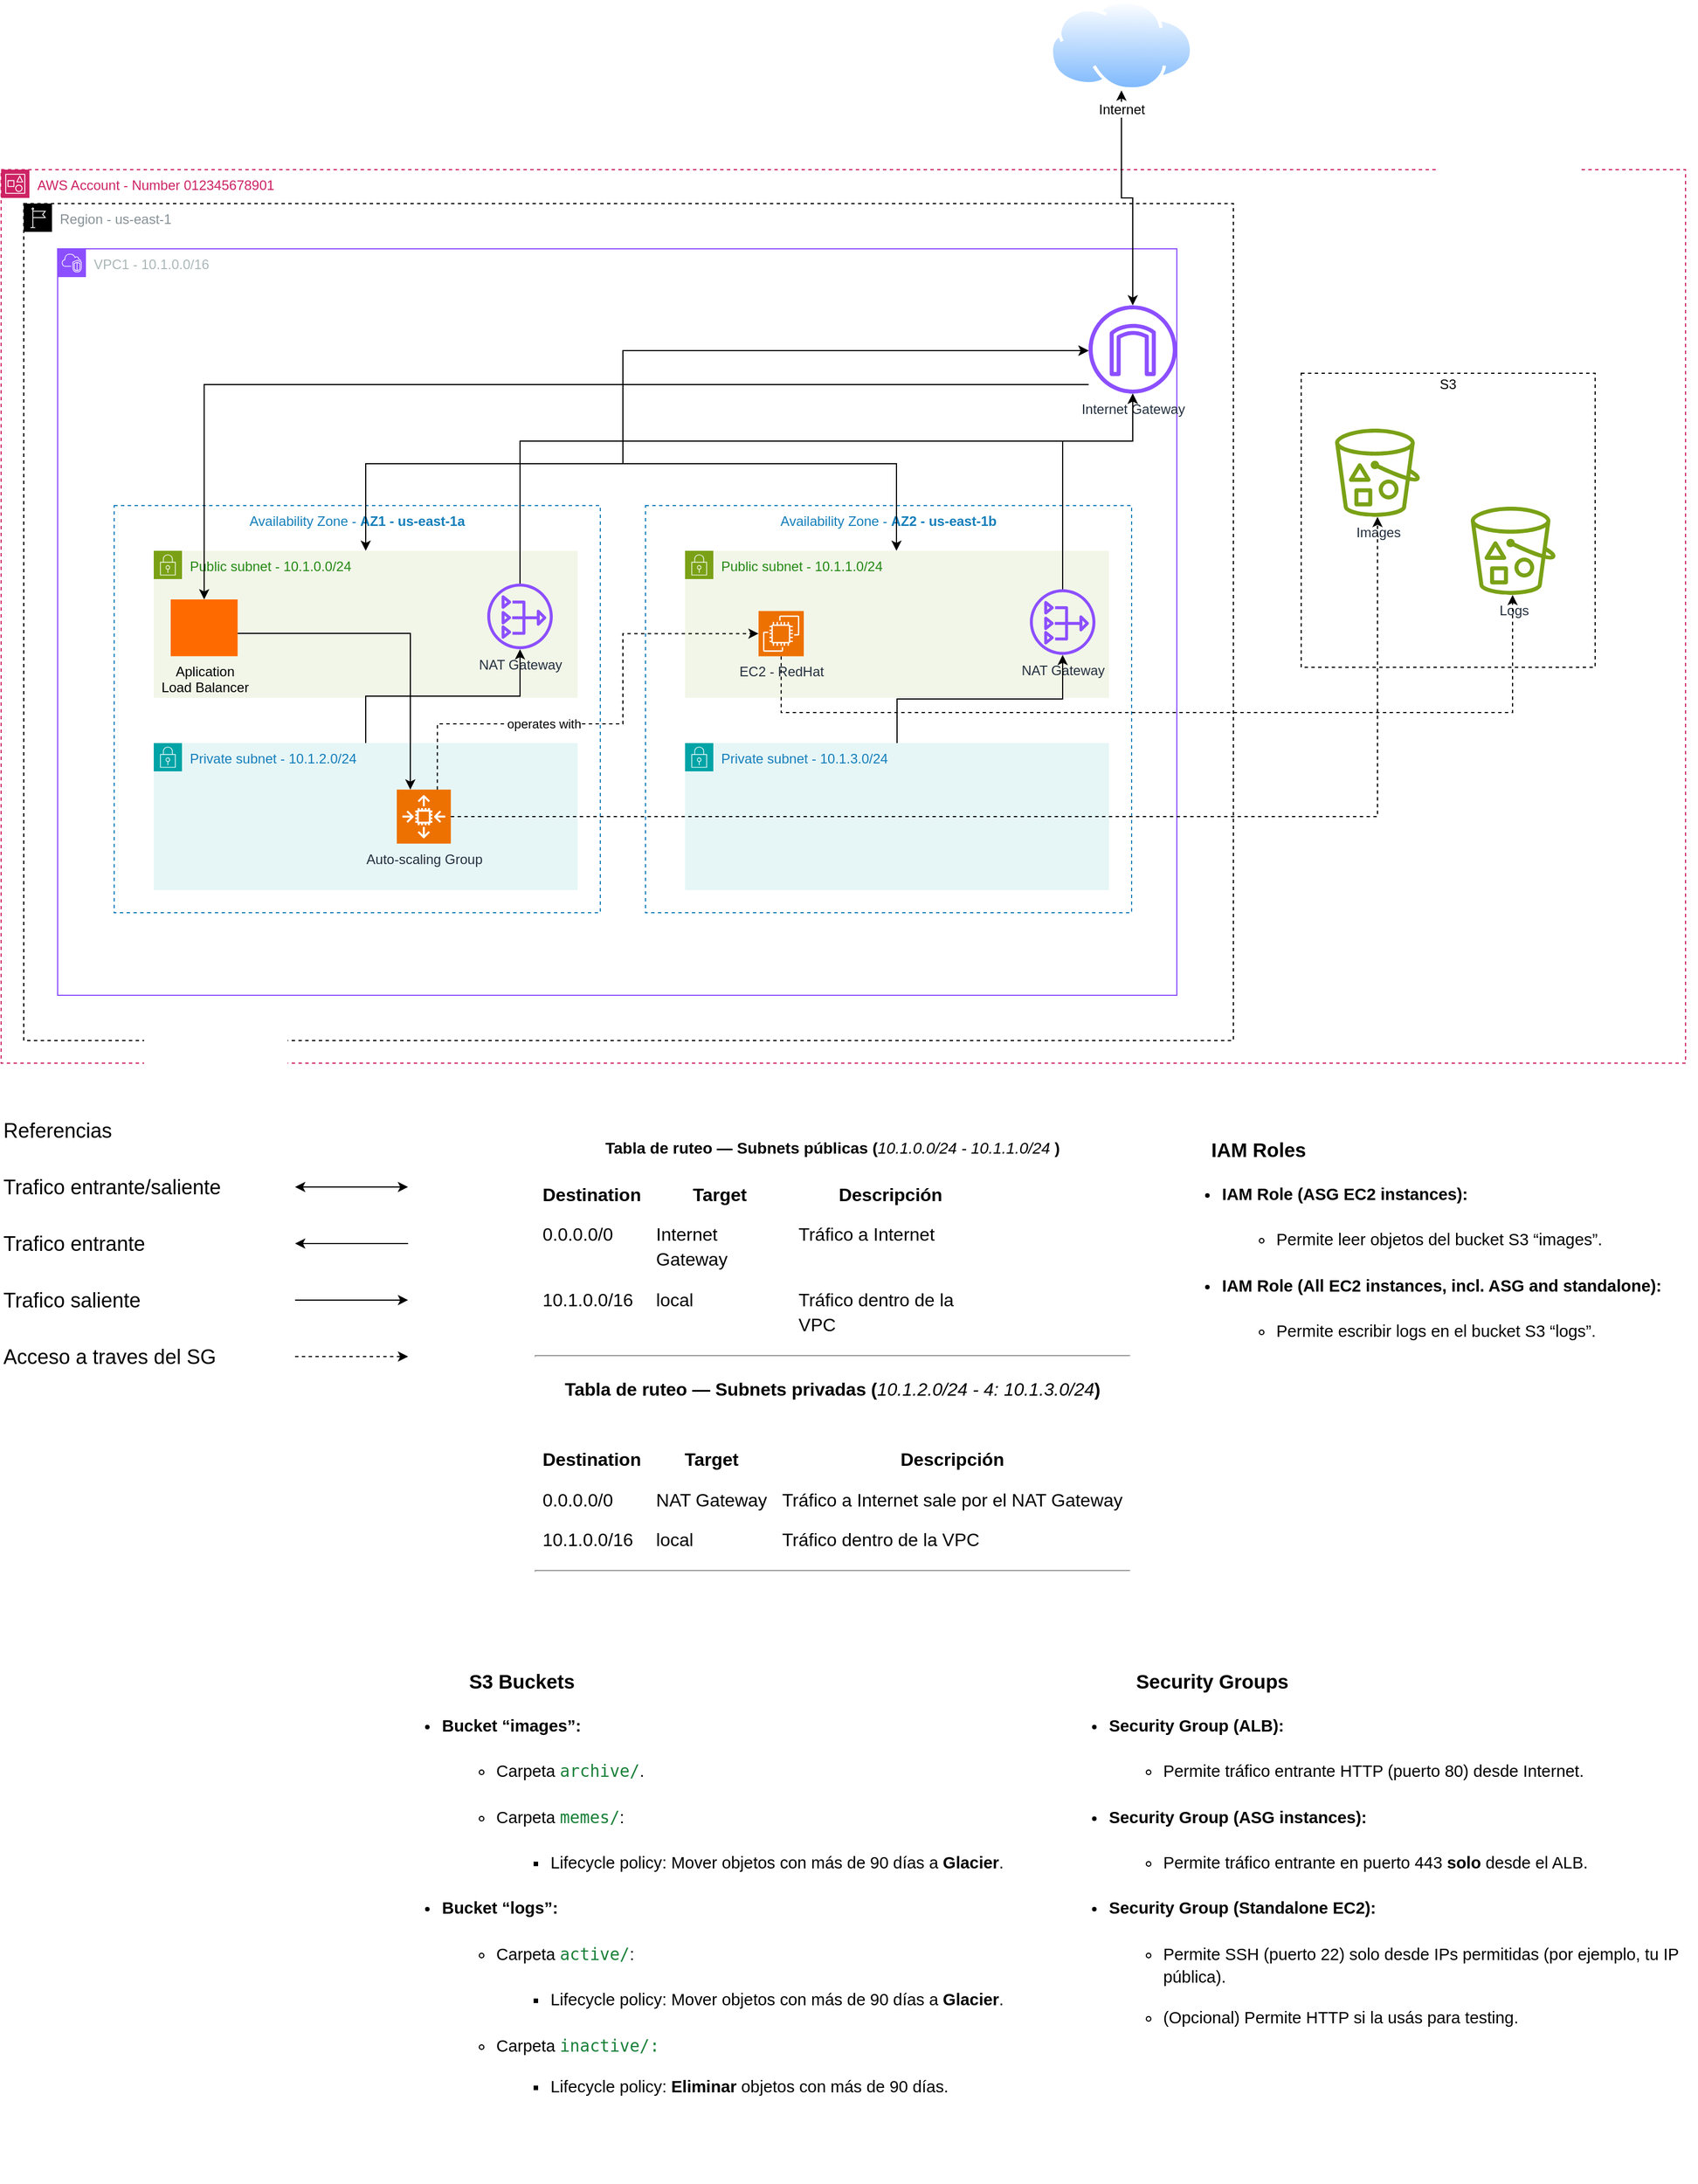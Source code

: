 <mxfile version="28.0.6">
  <diagram name="Page-1" id="a4GFqO8kmA5AT4FHELHn">
    <mxGraphModel dx="5774" dy="3343" grid="1" gridSize="10" guides="1" tooltips="1" connect="1" arrows="1" fold="1" page="1" pageScale="1" pageWidth="850" pageHeight="1100" math="0" shadow="0">
      <root>
        <mxCell id="0" />
        <mxCell id="1" parent="0" />
        <mxCell id="qwiZKR4XrlvdcFTt5K6M-1" value="AWS Account - Number&amp;nbsp;012345678901" style="points=[[0,0],[0.25,0],[0.5,0],[0.75,0],[1,0],[1,0.25],[1,0.5],[1,0.75],[1,1],[0.75,1],[0.5,1],[0.25,1],[0,1],[0,0.75],[0,0.5],[0,0.25]];outlineConnect=0;gradientColor=none;html=1;whiteSpace=wrap;fontSize=12;fontStyle=0;container=1;pointerEvents=0;collapsible=0;recursiveResize=0;shape=mxgraph.aws4.group;grIcon=mxgraph.aws4.group_account;strokeColor=#CD2264;fillColor=none;verticalAlign=top;align=left;spacingLeft=30;fontColor=#CD2264;dashed=1;rounded=0;" parent="1" vertex="1">
          <mxGeometry x="-950" y="-700" width="1490" height="790" as="geometry" />
        </mxCell>
        <mxCell id="qwiZKR4XrlvdcFTt5K6M-5" value="VPC1 -&amp;nbsp;10.1.0.0/16" style="points=[[0,0],[0.25,0],[0.5,0],[0.75,0],[1,0],[1,0.25],[1,0.5],[1,0.75],[1,1],[0.75,1],[0.5,1],[0.25,1],[0,1],[0,0.75],[0,0.5],[0,0.25]];outlineConnect=0;gradientColor=none;html=1;whiteSpace=wrap;fontSize=12;fontStyle=0;container=1;pointerEvents=0;collapsible=0;recursiveResize=0;shape=mxgraph.aws4.group;grIcon=mxgraph.aws4.group_vpc2;strokeColor=#8C4FFF;fillColor=none;verticalAlign=top;align=left;spacingLeft=30;fontColor=#AAB7B8;dashed=0;rounded=0;" parent="qwiZKR4XrlvdcFTt5K6M-1" vertex="1">
          <mxGeometry x="50" y="70" width="990" height="660" as="geometry" />
        </mxCell>
        <mxCell id="qwiZKR4XrlvdcFTt5K6M-2" value="Region - us-east-1" style="sketch=0;outlineConnect=0;gradientColor=none;html=1;whiteSpace=wrap;fontSize=12;fontStyle=0;shape=mxgraph.aws4.group;grIcon=mxgraph.aws4.group_region;strokeColor=light-dark(#000000,#FFFFFF);fillColor=none;verticalAlign=top;align=left;spacingLeft=30;fontColor=#879196;dashed=1;rounded=0;" parent="qwiZKR4XrlvdcFTt5K6M-5" vertex="1">
          <mxGeometry x="-30" y="-40" width="1070" height="740" as="geometry" />
        </mxCell>
        <mxCell id="ShN_q-uIP7ZOxWAaOC0g-5" value="Internet Gateway" style="sketch=0;outlineConnect=0;fontColor=#232F3E;gradientColor=none;fillColor=#8C4FFF;strokeColor=none;dashed=0;verticalLabelPosition=bottom;verticalAlign=top;align=center;html=1;fontSize=12;fontStyle=0;aspect=fixed;pointerEvents=1;shape=mxgraph.aws4.internet_gateway;" parent="qwiZKR4XrlvdcFTt5K6M-5" vertex="1">
          <mxGeometry x="912" y="50" width="78" height="78" as="geometry" />
        </mxCell>
        <mxCell id="qwiZKR4XrlvdcFTt5K6M-11" value="Availability Zone -&amp;nbsp;&lt;strong data-end=&quot;447&quot; data-start=&quot;440&quot;&gt;AZ1 -&amp;nbsp;us-east-1a&lt;/strong&gt;" style="fillColor=none;strokeColor=#147EBA;dashed=1;verticalAlign=top;fontStyle=0;fontColor=#147EBA;whiteSpace=wrap;html=1;rounded=0;" parent="qwiZKR4XrlvdcFTt5K6M-1" vertex="1">
          <mxGeometry x="100" y="297" width="430" height="360" as="geometry" />
        </mxCell>
        <mxCell id="qwiZKR4XrlvdcFTt5K6M-12" value="Public subnet -&amp;nbsp;10.1.0.0/24" style="points=[[0,0],[0.25,0],[0.5,0],[0.75,0],[1,0],[1,0.25],[1,0.5],[1,0.75],[1,1],[0.75,1],[0.5,1],[0.25,1],[0,1],[0,0.75],[0,0.5],[0,0.25]];outlineConnect=0;gradientColor=none;html=1;whiteSpace=wrap;fontSize=12;fontStyle=0;container=1;pointerEvents=0;collapsible=0;recursiveResize=0;shape=mxgraph.aws4.group;grIcon=mxgraph.aws4.group_security_group;grStroke=0;strokeColor=#7AA116;fillColor=#F2F6E8;verticalAlign=top;align=left;spacingLeft=30;fontColor=#248814;dashed=0;rounded=0;" parent="qwiZKR4XrlvdcFTt5K6M-1" vertex="1">
          <mxGeometry x="135" y="337" width="375" height="130" as="geometry" />
        </mxCell>
        <mxCell id="ShN_q-uIP7ZOxWAaOC0g-14" style="edgeStyle=orthogonalEdgeStyle;rounded=0;orthogonalLoop=1;jettySize=auto;html=1;strokeColor=light-dark(#000000,#FFB570);" parent="qwiZKR4XrlvdcFTt5K6M-1" source="qwiZKR4XrlvdcFTt5K6M-14" target="ShN_q-uIP7ZOxWAaOC0g-8" edge="1">
          <mxGeometry relative="1" as="geometry" />
        </mxCell>
        <mxCell id="qwiZKR4XrlvdcFTt5K6M-14" value="Private subnet -&amp;nbsp;10.1.2.0/24" style="points=[[0,0],[0.25,0],[0.5,0],[0.75,0],[1,0],[1,0.25],[1,0.5],[1,0.75],[1,1],[0.75,1],[0.5,1],[0.25,1],[0,1],[0,0.75],[0,0.5],[0,0.25]];outlineConnect=0;gradientColor=none;html=1;whiteSpace=wrap;fontSize=12;fontStyle=0;container=1;pointerEvents=0;collapsible=0;recursiveResize=0;shape=mxgraph.aws4.group;grIcon=mxgraph.aws4.group_security_group;grStroke=0;strokeColor=#00A4A6;fillColor=#E6F6F7;verticalAlign=top;align=left;spacingLeft=30;fontColor=#147EBA;dashed=0;rounded=0;" parent="qwiZKR4XrlvdcFTt5K6M-1" vertex="1">
          <mxGeometry x="135" y="507" width="375" height="130" as="geometry" />
        </mxCell>
        <mxCell id="XV7sPWNHgL2EhcH8LY0z-16" value="Auto-scaling Group" style="sketch=0;points=[[0,0,0],[0.25,0,0],[0.5,0,0],[0.75,0,0],[1,0,0],[0,1,0],[0.25,1,0],[0.5,1,0],[0.75,1,0],[1,1,0],[0,0.25,0],[0,0.5,0],[0,0.75,0],[1,0.25,0],[1,0.5,0],[1,0.75,0]];outlineConnect=0;fontColor=#232F3E;fillColor=#ED7100;strokeColor=#ffffff;dashed=0;verticalLabelPosition=bottom;verticalAlign=top;align=center;html=1;fontSize=12;fontStyle=0;aspect=fixed;shape=mxgraph.aws4.resourceIcon;resIcon=mxgraph.aws4.auto_scaling2;" parent="qwiZKR4XrlvdcFTt5K6M-14" vertex="1">
          <mxGeometry x="215" y="41.1" width="47.8" height="47.8" as="geometry" />
        </mxCell>
        <mxCell id="qwiZKR4XrlvdcFTt5K6M-51" value="Availability Zone -&amp;nbsp;&lt;strong data-end=&quot;447&quot; data-start=&quot;440&quot;&gt;AZ2 -&amp;nbsp;us-east-1b&lt;/strong&gt;" style="fillColor=none;strokeColor=#147EBA;dashed=1;verticalAlign=top;fontStyle=0;fontColor=#147EBA;whiteSpace=wrap;html=1;rounded=0;" parent="qwiZKR4XrlvdcFTt5K6M-1" vertex="1">
          <mxGeometry x="570" y="297" width="430" height="360" as="geometry" />
        </mxCell>
        <mxCell id="qwiZKR4XrlvdcFTt5K6M-52" value="Public subnet -&amp;nbsp;10.1.1.0/24" style="points=[[0,0],[0.25,0],[0.5,0],[0.75,0],[1,0],[1,0.25],[1,0.5],[1,0.75],[1,1],[0.75,1],[0.5,1],[0.25,1],[0,1],[0,0.75],[0,0.5],[0,0.25]];outlineConnect=0;gradientColor=none;html=1;whiteSpace=wrap;fontSize=12;fontStyle=0;container=1;pointerEvents=0;collapsible=0;recursiveResize=0;shape=mxgraph.aws4.group;grIcon=mxgraph.aws4.group_security_group;grStroke=0;strokeColor=#7AA116;fillColor=#F2F6E8;verticalAlign=top;align=left;spacingLeft=30;fontColor=#248814;dashed=0;rounded=0;" parent="qwiZKR4XrlvdcFTt5K6M-1" vertex="1">
          <mxGeometry x="605" y="337" width="375" height="130" as="geometry" />
        </mxCell>
        <mxCell id="ShN_q-uIP7ZOxWAaOC0g-9" value="NAT Gateway" style="sketch=0;outlineConnect=0;fontColor=#232F3E;gradientColor=none;fillColor=#8C4FFF;strokeColor=none;dashed=0;verticalLabelPosition=bottom;verticalAlign=top;align=center;html=1;fontSize=12;fontStyle=0;aspect=fixed;pointerEvents=1;shape=mxgraph.aws4.nat_gateway;rounded=0;" parent="qwiZKR4XrlvdcFTt5K6M-52" vertex="1">
          <mxGeometry x="305" y="34" width="58" height="58" as="geometry" />
        </mxCell>
        <mxCell id="ShN_q-uIP7ZOxWAaOC0g-12" style="edgeStyle=orthogonalEdgeStyle;rounded=0;orthogonalLoop=1;jettySize=auto;html=1;strokeColor=light-dark(#000000,#FFB570);" parent="qwiZKR4XrlvdcFTt5K6M-1" source="qwiZKR4XrlvdcFTt5K6M-53" target="ShN_q-uIP7ZOxWAaOC0g-9" edge="1">
          <mxGeometry relative="1" as="geometry" />
        </mxCell>
        <mxCell id="qwiZKR4XrlvdcFTt5K6M-53" value="Private subnet -&amp;nbsp;10.1.3.0/24" style="points=[[0,0],[0.25,0],[0.5,0],[0.75,0],[1,0],[1,0.25],[1,0.5],[1,0.75],[1,1],[0.75,1],[0.5,1],[0.25,1],[0,1],[0,0.75],[0,0.5],[0,0.25]];outlineConnect=0;gradientColor=none;html=1;whiteSpace=wrap;fontSize=12;fontStyle=0;container=1;pointerEvents=0;collapsible=0;recursiveResize=0;shape=mxgraph.aws4.group;grIcon=mxgraph.aws4.group_security_group;grStroke=0;strokeColor=#00A4A6;fillColor=#E6F6F7;verticalAlign=top;align=left;spacingLeft=30;fontColor=#147EBA;dashed=0;rounded=0;" parent="qwiZKR4XrlvdcFTt5K6M-1" vertex="1">
          <mxGeometry x="605" y="507" width="375" height="130" as="geometry" />
        </mxCell>
        <mxCell id="ShN_q-uIP7ZOxWAaOC0g-7" style="edgeStyle=orthogonalEdgeStyle;rounded=0;orthogonalLoop=1;jettySize=auto;html=1;startArrow=classic;startFill=1;endArrow=classic;endFill=1;strokeColor=light-dark(#000000,#FFFFFF);" parent="qwiZKR4XrlvdcFTt5K6M-1" source="ShN_q-uIP7ZOxWAaOC0g-5" target="qwiZKR4XrlvdcFTt5K6M-52" edge="1">
          <mxGeometry relative="1" as="geometry">
            <Array as="points">
              <mxPoint x="550" y="160" />
              <mxPoint x="550" y="260" />
              <mxPoint x="792" y="260" />
            </Array>
          </mxGeometry>
        </mxCell>
        <mxCell id="ShN_q-uIP7ZOxWAaOC0g-6" style="edgeStyle=orthogonalEdgeStyle;rounded=0;orthogonalLoop=1;jettySize=auto;html=1;startArrow=classic;startFill=1;endArrow=classic;endFill=1;entryX=0.5;entryY=0;entryDx=0;entryDy=0;strokeColor=light-dark(#000000,#FFFFFF);" parent="qwiZKR4XrlvdcFTt5K6M-1" source="ShN_q-uIP7ZOxWAaOC0g-5" target="qwiZKR4XrlvdcFTt5K6M-12" edge="1">
          <mxGeometry relative="1" as="geometry">
            <mxPoint x="228" y="160" as="sourcePoint" />
            <mxPoint x="323" y="328" as="targetPoint" />
            <Array as="points">
              <mxPoint x="550" y="160" />
              <mxPoint x="550" y="260" />
              <mxPoint x="323" y="260" />
            </Array>
          </mxGeometry>
        </mxCell>
        <mxCell id="ShN_q-uIP7ZOxWAaOC0g-15" style="edgeStyle=orthogonalEdgeStyle;rounded=0;orthogonalLoop=1;jettySize=auto;html=1;strokeColor=light-dark(#000000,#FFB570);" parent="qwiZKR4XrlvdcFTt5K6M-1" source="ShN_q-uIP7ZOxWAaOC0g-8" target="ShN_q-uIP7ZOxWAaOC0g-5" edge="1">
          <mxGeometry relative="1" as="geometry">
            <Array as="points">
              <mxPoint x="459" y="240" />
              <mxPoint x="1001" y="240" />
            </Array>
          </mxGeometry>
        </mxCell>
        <mxCell id="ShN_q-uIP7ZOxWAaOC0g-8" value="NAT Gateway" style="sketch=0;outlineConnect=0;fontColor=#232F3E;gradientColor=none;fillColor=#8C4FFF;strokeColor=none;dashed=0;verticalLabelPosition=bottom;verticalAlign=top;align=center;html=1;fontSize=12;fontStyle=0;aspect=fixed;pointerEvents=1;shape=mxgraph.aws4.nat_gateway;rounded=0;" parent="qwiZKR4XrlvdcFTt5K6M-1" vertex="1">
          <mxGeometry x="430" y="366" width="58" height="58" as="geometry" />
        </mxCell>
        <mxCell id="ShN_q-uIP7ZOxWAaOC0g-13" style="edgeStyle=orthogonalEdgeStyle;rounded=0;orthogonalLoop=1;jettySize=auto;html=1;strokeColor=light-dark(#000000,#FFB570);" parent="qwiZKR4XrlvdcFTt5K6M-1" source="ShN_q-uIP7ZOxWAaOC0g-9" target="ShN_q-uIP7ZOxWAaOC0g-5" edge="1">
          <mxGeometry relative="1" as="geometry">
            <Array as="points">
              <mxPoint x="939" y="240" />
              <mxPoint x="1001" y="240" />
            </Array>
          </mxGeometry>
        </mxCell>
        <mxCell id="XV7sPWNHgL2EhcH8LY0z-8" value="" style="whiteSpace=wrap;html=1;aspect=fixed;fillColor=none;dashed=1;strokeColor=light-dark(#000000,#009900);" parent="qwiZKR4XrlvdcFTt5K6M-1" vertex="1">
          <mxGeometry x="1150" y="180" width="260" height="260" as="geometry" />
        </mxCell>
        <mxCell id="XV7sPWNHgL2EhcH8LY0z-9" value="S3" style="text;html=1;align=center;verticalAlign=middle;whiteSpace=wrap;rounded=0;fontColor=light-dark(#000000,#009900);" parent="qwiZKR4XrlvdcFTt5K6M-1" vertex="1">
          <mxGeometry x="1255" y="180" width="50" height="20" as="geometry" />
        </mxCell>
        <mxCell id="XV7sPWNHgL2EhcH8LY0z-17" value="Images" style="sketch=0;outlineConnect=0;fontColor=#232F3E;gradientColor=none;fillColor=#7AA116;strokeColor=none;dashed=0;verticalLabelPosition=bottom;verticalAlign=top;align=center;html=1;fontSize=12;fontStyle=0;aspect=fixed;pointerEvents=1;shape=mxgraph.aws4.bucket_with_objects;" parent="qwiZKR4XrlvdcFTt5K6M-1" vertex="1">
          <mxGeometry x="1180" y="229" width="75" height="78" as="geometry" />
        </mxCell>
        <mxCell id="XV7sPWNHgL2EhcH8LY0z-18" value="Logs" style="sketch=0;outlineConnect=0;fontColor=#232F3E;gradientColor=none;fillColor=#7AA116;strokeColor=none;dashed=0;verticalLabelPosition=bottom;verticalAlign=top;align=center;html=1;fontSize=12;fontStyle=0;aspect=fixed;pointerEvents=1;shape=mxgraph.aws4.bucket_with_objects;" parent="qwiZKR4XrlvdcFTt5K6M-1" vertex="1">
          <mxGeometry x="1300" y="298" width="75" height="78" as="geometry" />
        </mxCell>
        <mxCell id="XV7sPWNHgL2EhcH8LY0z-27" style="edgeStyle=orthogonalEdgeStyle;rounded=0;orthogonalLoop=1;jettySize=auto;html=1;startArrow=classic;startFill=1;endArrow=none;endFill=0;strokeColor=light-dark(#000000,#3399FF);" parent="qwiZKR4XrlvdcFTt5K6M-1" source="XV7sPWNHgL2EhcH8LY0z-15" target="ShN_q-uIP7ZOxWAaOC0g-5" edge="1">
          <mxGeometry relative="1" as="geometry">
            <Array as="points">
              <mxPoint x="180" y="190" />
            </Array>
          </mxGeometry>
        </mxCell>
        <mxCell id="XV7sPWNHgL2EhcH8LY0z-15" value="Aplication&lt;br&gt;Load Balancer" style="points=[];aspect=fixed;html=1;align=center;shadow=0;dashed=0;fillColor=#FF6A00;strokeColor=none;shape=mxgraph.alibaba_cloud.alb_application_load_balancer_01;labelPosition=center;verticalLabelPosition=bottom;verticalAlign=top;" parent="qwiZKR4XrlvdcFTt5K6M-1" vertex="1">
          <mxGeometry x="150" y="380" width="59.19" height="50.2" as="geometry" />
        </mxCell>
        <mxCell id="XV7sPWNHgL2EhcH8LY0z-25" style="edgeStyle=orthogonalEdgeStyle;rounded=0;orthogonalLoop=1;jettySize=auto;html=1;exitX=0.5;exitY=1;exitDx=0;exitDy=0;exitPerimeter=0;dashed=1;strokeColor=light-dark(#000000,#FFD966);" parent="qwiZKR4XrlvdcFTt5K6M-1" source="XV7sPWNHgL2EhcH8LY0z-11" target="XV7sPWNHgL2EhcH8LY0z-18" edge="1">
          <mxGeometry relative="1" as="geometry">
            <Array as="points">
              <mxPoint x="690" y="480" />
              <mxPoint x="1337" y="480" />
            </Array>
          </mxGeometry>
        </mxCell>
        <mxCell id="XV7sPWNHgL2EhcH8LY0z-11" value="EC2 - RedHat" style="sketch=0;points=[[0,0,0],[0.25,0,0],[0.5,0,0],[0.75,0,0],[1,0,0],[0,1,0],[0.25,1,0],[0.5,1,0],[0.75,1,0],[1,1,0],[0,0.25,0],[0,0.5,0],[0,0.75,0],[1,0.25,0],[1,0.5,0],[1,0.75,0]];outlineConnect=0;fontColor=#232F3E;fillColor=#ED7100;strokeColor=#ffffff;dashed=0;verticalLabelPosition=bottom;verticalAlign=top;align=center;html=1;fontSize=12;fontStyle=0;aspect=fixed;shape=mxgraph.aws4.resourceIcon;resIcon=mxgraph.aws4.ec2;" parent="qwiZKR4XrlvdcFTt5K6M-1" vertex="1">
          <mxGeometry x="670" y="390.2" width="40" height="40" as="geometry" />
        </mxCell>
        <mxCell id="XV7sPWNHgL2EhcH8LY0z-20" style="edgeStyle=orthogonalEdgeStyle;rounded=0;orthogonalLoop=1;jettySize=auto;html=1;entryX=0.25;entryY=0;entryDx=0;entryDy=0;entryPerimeter=0;strokeColor=light-dark(#000000,#3399FF);" parent="qwiZKR4XrlvdcFTt5K6M-1" source="XV7sPWNHgL2EhcH8LY0z-15" target="XV7sPWNHgL2EhcH8LY0z-16" edge="1">
          <mxGeometry relative="1" as="geometry">
            <Array as="points">
              <mxPoint x="362" y="410" />
            </Array>
          </mxGeometry>
        </mxCell>
        <mxCell id="XV7sPWNHgL2EhcH8LY0z-22" value="operates with" style="edgeStyle=orthogonalEdgeStyle;rounded=0;orthogonalLoop=1;jettySize=auto;html=1;exitX=0.75;exitY=0;exitDx=0;exitDy=0;exitPerimeter=0;entryX=0;entryY=0.5;entryDx=0;entryDy=0;entryPerimeter=0;dashed=1;" parent="qwiZKR4XrlvdcFTt5K6M-1" source="XV7sPWNHgL2EhcH8LY0z-16" target="XV7sPWNHgL2EhcH8LY0z-11" edge="1">
          <mxGeometry x="-0.279" relative="1" as="geometry">
            <Array as="points">
              <mxPoint x="386" y="490" />
              <mxPoint x="550" y="490" />
              <mxPoint x="550" y="410" />
            </Array>
            <mxPoint as="offset" />
          </mxGeometry>
        </mxCell>
        <mxCell id="XV7sPWNHgL2EhcH8LY0z-23" style="edgeStyle=orthogonalEdgeStyle;rounded=0;orthogonalLoop=1;jettySize=auto;html=1;exitX=1;exitY=0.5;exitDx=0;exitDy=0;exitPerimeter=0;strokeColor=light-dark(#000000,#FFD966);dashed=1;" parent="qwiZKR4XrlvdcFTt5K6M-1" source="XV7sPWNHgL2EhcH8LY0z-16" target="XV7sPWNHgL2EhcH8LY0z-17" edge="1">
          <mxGeometry relative="1" as="geometry" />
        </mxCell>
        <mxCell id="ShN_q-uIP7ZOxWAaOC0g-4" value="&lt;b style=&quot;font-size: 14.04px; text-align: left; text-wrap-mode: wrap;&quot;&gt;&lt;/b&gt;&lt;h3 dir=&quot;ltr&quot; style=&quot;line-height: 1.38; margin-top: 14pt; margin-bottom: 4pt;&quot;&gt;&lt;font style=&quot;font-size: 14px;&quot;&gt;&lt;span style=&quot;font-family: Arial, sans-serif; color: rgb(0, 0, 0); font-variant-numeric: normal; font-variant-east-asian: normal; font-variant-alternates: normal; font-variant-position: normal; font-variant-emoji: normal; vertical-align: baseline; white-space: pre-wrap;&quot;&gt;Tabla de ruteo — Subnets públicas (&lt;/span&gt;&lt;span style=&quot;font-family: Arial, sans-serif; color: rgb(0, 0, 0); font-weight: 400; font-style: italic; font-variant-numeric: normal; font-variant-east-asian: normal; font-variant-alternates: normal; font-variant-position: normal; font-variant-emoji: normal; vertical-align: baseline; white-space: pre-wrap;&quot;&gt;10.1.0.0/24 - 10.1.1.0/24 &lt;/span&gt;&lt;span style=&quot;font-family: Arial, sans-serif; color: rgb(0, 0, 0); font-variant-numeric: normal; font-variant-east-asian: normal; font-variant-alternates: normal; font-variant-position: normal; font-variant-emoji: normal; vertical-align: baseline; white-space: pre-wrap;&quot;&gt;)&lt;/span&gt;&lt;/font&gt;&lt;/h3&gt;&lt;h3 data-start=&quot;186&quot; data-end=&quot;229&quot;&gt;&lt;span id=&quot;docs-internal-guid-dc7114be-7fff-6ea4-1b06-a2a1893cc197&quot; style=&quot;font-weight: normal;&quot;&gt;&lt;font size=&quot;3&quot;&gt;&lt;div dir=&quot;ltr&quot; align=&quot;left&quot; style=&quot;margin-left: 0pt;&quot;&gt;&lt;table style=&quot;border: none; border-collapse: collapse;&quot;&gt;&lt;colgroup&gt;&lt;col width=&quot;93&quot;&gt;&lt;col width=&quot;126&quot;&gt;&lt;col width=&quot;176&quot;&gt;&lt;/colgroup&gt;&lt;tbody&gt;&lt;tr style=&quot;height: 25.75pt;&quot;&gt;&lt;td style=&quot;vertical-align: top; padding: 5pt; overflow: hidden; overflow-wrap: break-word;&quot;&gt;&lt;p dir=&quot;ltr&quot; style=&quot;line-height: 1.38; text-align: center; margin-top: 0pt; margin-bottom: 0pt;&quot;&gt;&lt;span style=&quot;font-family: Arial, sans-serif; color: rgb(0, 0, 0); font-weight: 700; font-variant-numeric: normal; font-variant-east-asian: normal; font-variant-alternates: normal; font-variant-position: normal; font-variant-emoji: normal; vertical-align: baseline; white-space: pre-wrap;&quot;&gt;Destination&lt;/span&gt;&lt;/p&gt;&lt;/td&gt;&lt;td style=&quot;vertical-align: top; padding: 5pt; overflow: hidden; overflow-wrap: break-word;&quot;&gt;&lt;p dir=&quot;ltr&quot; style=&quot;line-height: 1.38; text-align: center; margin-top: 0pt; margin-bottom: 0pt;&quot;&gt;&lt;span style=&quot;font-family: Arial, sans-serif; color: rgb(0, 0, 0); font-weight: 700; font-variant-numeric: normal; font-variant-east-asian: normal; font-variant-alternates: normal; font-variant-position: normal; font-variant-emoji: normal; vertical-align: baseline; white-space: pre-wrap;&quot;&gt;Target&lt;/span&gt;&lt;/p&gt;&lt;/td&gt;&lt;td style=&quot;vertical-align: top; padding: 5pt; overflow: hidden; overflow-wrap: break-word;&quot;&gt;&lt;p dir=&quot;ltr&quot; style=&quot;line-height: 1.38; text-align: center; margin-top: 0pt; margin-bottom: 0pt;&quot;&gt;&lt;span style=&quot;font-family: Arial, sans-serif; color: rgb(0, 0, 0); font-weight: 700; font-variant-numeric: normal; font-variant-east-asian: normal; font-variant-alternates: normal; font-variant-position: normal; font-variant-emoji: normal; vertical-align: baseline; white-space: pre-wrap;&quot;&gt;Descripción&lt;/span&gt;&lt;/p&gt;&lt;/td&gt;&lt;/tr&gt;&lt;tr style=&quot;height: 25.75pt;&quot;&gt;&lt;td style=&quot;vertical-align: top; padding: 5pt; overflow: hidden; overflow-wrap: break-word;&quot;&gt;&lt;p dir=&quot;ltr&quot; style=&quot;line-height: 1.38; margin-top: 0pt; margin-bottom: 0pt;&quot;&gt;&lt;span style=&quot;font-family: Arial, sans-serif; color: rgb(0, 0, 0); font-variant-numeric: normal; font-variant-east-asian: normal; font-variant-alternates: normal; font-variant-position: normal; font-variant-emoji: normal; vertical-align: baseline; white-space: pre-wrap;&quot;&gt;0.0.0.0/0&lt;/span&gt;&lt;/p&gt;&lt;/td&gt;&lt;td style=&quot;vertical-align: top; padding: 5pt; overflow: hidden; overflow-wrap: break-word;&quot;&gt;&lt;p dir=&quot;ltr&quot; style=&quot;line-height: 1.38; margin-top: 0pt; margin-bottom: 0pt;&quot;&gt;&lt;span style=&quot;font-family: Arial, sans-serif; color: rgb(0, 0, 0); font-variant-numeric: normal; font-variant-east-asian: normal; font-variant-alternates: normal; font-variant-position: normal; font-variant-emoji: normal; vertical-align: baseline; white-space: pre-wrap;&quot;&gt;Internet Gateway&lt;/span&gt;&lt;/p&gt;&lt;/td&gt;&lt;td style=&quot;vertical-align: top; padding: 5pt; overflow: hidden; overflow-wrap: break-word;&quot;&gt;&lt;p dir=&quot;ltr&quot; style=&quot;line-height: 1.38; margin-top: 0pt; margin-bottom: 0pt;&quot;&gt;&lt;span style=&quot;font-family: Arial, sans-serif; color: rgb(0, 0, 0); font-variant-numeric: normal; font-variant-east-asian: normal; font-variant-alternates: normal; font-variant-position: normal; font-variant-emoji: normal; vertical-align: baseline; white-space: pre-wrap;&quot;&gt;Tráfico a Internet&lt;/span&gt;&lt;/p&gt;&lt;/td&gt;&lt;/tr&gt;&lt;tr style=&quot;height: 25.75pt;&quot;&gt;&lt;td style=&quot;vertical-align: top; padding: 5pt; overflow: hidden; overflow-wrap: break-word;&quot;&gt;&lt;p dir=&quot;ltr&quot; style=&quot;line-height: 1.38; margin-top: 0pt; margin-bottom: 0pt;&quot;&gt;&lt;span style=&quot;font-family: Arial, sans-serif; color: rgb(0, 0, 0); font-variant-numeric: normal; font-variant-east-asian: normal; font-variant-alternates: normal; font-variant-position: normal; font-variant-emoji: normal; vertical-align: baseline; white-space: pre-wrap;&quot;&gt;10.1.0.0/16&lt;/span&gt;&lt;/p&gt;&lt;/td&gt;&lt;td style=&quot;vertical-align: top; padding: 5pt; overflow: hidden; overflow-wrap: break-word;&quot;&gt;&lt;p dir=&quot;ltr&quot; style=&quot;line-height: 1.38; margin-top: 0pt; margin-bottom: 0pt;&quot;&gt;&lt;span style=&quot;font-family: Arial, sans-serif; color: rgb(0, 0, 0); font-variant-numeric: normal; font-variant-east-asian: normal; font-variant-alternates: normal; font-variant-position: normal; font-variant-emoji: normal; vertical-align: baseline; white-space: pre-wrap;&quot;&gt;local&lt;/span&gt;&lt;/p&gt;&lt;/td&gt;&lt;td style=&quot;vertical-align: top; padding: 5pt; overflow: hidden; overflow-wrap: break-word;&quot;&gt;&lt;p dir=&quot;ltr&quot; style=&quot;line-height: 1.38; margin-top: 0pt; margin-bottom: 0pt;&quot;&gt;&lt;span style=&quot;font-family: Arial, sans-serif; color: rgb(0, 0, 0); font-variant-numeric: normal; font-variant-east-asian: normal; font-variant-alternates: normal; font-variant-position: normal; font-variant-emoji: normal; vertical-align: baseline; white-space: pre-wrap;&quot;&gt;Tráfico dentro de la VPC&lt;/span&gt;&lt;/p&gt;&lt;/td&gt;&lt;/tr&gt;&lt;/tbody&gt;&lt;/table&gt;&lt;/div&gt;&lt;p dir=&quot;ltr&quot; style=&quot;line-height: 1.38; margin-top: 0pt; margin-bottom: 0pt;&quot;&gt;&lt;/p&gt;&lt;hr&gt;&lt;p&gt;&lt;/p&gt;&lt;/font&gt;&lt;/span&gt;&lt;/h3&gt;&lt;h3 dir=&quot;ltr&quot; style=&quot;line-height: 1.38; margin-top: 14pt; margin-bottom: 4pt;&quot;&gt;&lt;font size=&quot;3&quot;&gt;&lt;span style=&quot;font-family: Arial, sans-serif; color: rgb(0, 0, 0); font-variant-numeric: normal; font-variant-east-asian: normal; font-variant-alternates: normal; font-variant-position: normal; font-variant-emoji: normal; vertical-align: baseline; white-space: pre-wrap;&quot;&gt;Tabla de ruteo — Subnets privadas (&lt;/span&gt;&lt;span style=&quot;font-family: Arial, sans-serif; color: rgb(0, 0, 0); font-weight: 400; font-style: italic; font-variant-numeric: normal; font-variant-east-asian: normal; font-variant-alternates: normal; font-variant-position: normal; font-variant-emoji: normal; vertical-align: baseline; white-space: pre-wrap;&quot;&gt;10.1.2.0/24 - 4: 10.1.3.0/24&lt;/span&gt;&lt;span style=&quot;font-family: Arial, sans-serif; color: rgb(0, 0, 0); font-variant-numeric: normal; font-variant-east-asian: normal; font-variant-alternates: normal; font-variant-position: normal; font-variant-emoji: normal; vertical-align: baseline; white-space: pre-wrap;&quot;&gt;)&lt;/span&gt;&lt;/font&gt;&lt;/h3&gt;&lt;h3 data-start=&quot;186&quot; data-end=&quot;229&quot;&gt;&lt;b style=&quot;text-align: left; text-wrap-mode: wrap;&quot;&gt;&lt;font size=&quot;3&quot;&gt;&lt;span style=&quot;font-weight: normal;&quot;&gt;&lt;/span&gt;&lt;/font&gt;&lt;/b&gt;&lt;/h3&gt;&lt;h3 data-start=&quot;186&quot; data-end=&quot;229&quot; style=&quot;forced-color-adjust: none; box-shadow: none !important;&quot;&gt;&lt;span style=&quot;forced-color-adjust: none; box-shadow: none !important; font-weight: normal;&quot;&gt;&lt;font size=&quot;3&quot;&gt;&lt;div dir=&quot;ltr&quot; align=&quot;left&quot; style=&quot;forced-color-adjust: none; box-shadow: none !important; margin-left: 0pt;&quot;&gt;&lt;br&gt;&lt;table style=&quot;forced-color-adjust: none; box-shadow: none !important; border: none; border-collapse: collapse;&quot;&gt;&lt;colgroup style=&quot;forced-color-adjust: none; box-shadow: none !important;&quot;&gt;&lt;col width=&quot;93&quot; style=&quot;forced-color-adjust: none; box-shadow: none !important;&quot;&gt;&lt;col width=&quot;107&quot; style=&quot;forced-color-adjust: none; box-shadow: none !important;&quot;&gt;&lt;col width=&quot;292&quot; style=&quot;forced-color-adjust: none; box-shadow: none !important;&quot;&gt;&lt;/colgroup&gt;&lt;tbody style=&quot;forced-color-adjust: none; box-shadow: none !important;&quot;&gt;&lt;tr style=&quot;forced-color-adjust: none; box-shadow: none !important; height: 25.75pt;&quot;&gt;&lt;td style=&quot;forced-color-adjust: none; box-shadow: none !important; vertical-align: top; padding: 5pt; overflow: hidden; overflow-wrap: break-word;&quot;&gt;&lt;p dir=&quot;ltr&quot; style=&quot;forced-color-adjust: none; box-shadow: none !important; line-height: 1.38; text-align: center; margin-top: 0pt; margin-bottom: 0pt;&quot;&gt;&lt;span style=&quot;forced-color-adjust: none; font-family: Arial, sans-serif; color: rgb(0, 0, 0); font-weight: 700; font-variant-numeric: normal; font-variant-east-asian: normal; font-variant-alternates: normal; font-variant-position: normal; font-variant-emoji: normal; vertical-align: baseline; white-space-collapse: preserve; box-shadow: none !important;&quot;&gt;Destination&lt;/span&gt;&lt;/p&gt;&lt;/td&gt;&lt;td style=&quot;forced-color-adjust: none; box-shadow: none !important; vertical-align: top; padding: 5pt; overflow: hidden; overflow-wrap: break-word;&quot;&gt;&lt;p dir=&quot;ltr&quot; style=&quot;forced-color-adjust: none; box-shadow: none !important; line-height: 1.38; text-align: center; margin-top: 0pt; margin-bottom: 0pt;&quot;&gt;&lt;span style=&quot;forced-color-adjust: none; font-family: Arial, sans-serif; color: rgb(0, 0, 0); font-weight: 700; font-variant-numeric: normal; font-variant-east-asian: normal; font-variant-alternates: normal; font-variant-position: normal; font-variant-emoji: normal; vertical-align: baseline; white-space-collapse: preserve; box-shadow: none !important;&quot;&gt;Target&lt;/span&gt;&lt;/p&gt;&lt;/td&gt;&lt;td style=&quot;forced-color-adjust: none; box-shadow: none !important; vertical-align: top; padding: 5pt; overflow: hidden; overflow-wrap: break-word;&quot;&gt;&lt;p dir=&quot;ltr&quot; style=&quot;forced-color-adjust: none; box-shadow: none !important; line-height: 1.38; text-align: center; margin-top: 0pt; margin-bottom: 0pt;&quot;&gt;&lt;span style=&quot;forced-color-adjust: none; font-family: Arial, sans-serif; color: rgb(0, 0, 0); font-weight: 700; font-variant-numeric: normal; font-variant-east-asian: normal; font-variant-alternates: normal; font-variant-position: normal; font-variant-emoji: normal; vertical-align: baseline; white-space-collapse: preserve; box-shadow: none !important;&quot;&gt;Descripción&lt;/span&gt;&lt;/p&gt;&lt;/td&gt;&lt;/tr&gt;&lt;tr style=&quot;forced-color-adjust: none; box-shadow: none !important; height: 25.75pt;&quot;&gt;&lt;td style=&quot;forced-color-adjust: none; box-shadow: none !important; vertical-align: top; padding: 5pt; overflow: hidden; overflow-wrap: break-word;&quot;&gt;&lt;p dir=&quot;ltr&quot; style=&quot;forced-color-adjust: none; box-shadow: none !important; line-height: 1.38; margin-top: 0pt; margin-bottom: 0pt;&quot;&gt;&lt;span style=&quot;forced-color-adjust: none; font-family: Arial, sans-serif; color: rgb(0, 0, 0); font-variant-numeric: normal; font-variant-east-asian: normal; font-variant-alternates: normal; font-variant-position: normal; font-variant-emoji: normal; vertical-align: baseline; white-space-collapse: preserve; box-shadow: none !important;&quot;&gt;0.0.0.0/0&lt;/span&gt;&lt;/p&gt;&lt;/td&gt;&lt;td style=&quot;forced-color-adjust: none; box-shadow: none !important; vertical-align: top; padding: 5pt; overflow: hidden; overflow-wrap: break-word;&quot;&gt;&lt;p dir=&quot;ltr&quot; style=&quot;forced-color-adjust: none; box-shadow: none !important; line-height: 1.38; margin-top: 0pt; margin-bottom: 0pt;&quot;&gt;&lt;span style=&quot;forced-color-adjust: none; font-family: Arial, sans-serif; color: rgb(0, 0, 0); font-variant-numeric: normal; font-variant-east-asian: normal; font-variant-alternates: normal; font-variant-position: normal; font-variant-emoji: normal; vertical-align: baseline; white-space-collapse: preserve; box-shadow: none !important;&quot;&gt;NAT Gateway&lt;/span&gt;&lt;/p&gt;&lt;/td&gt;&lt;td style=&quot;forced-color-adjust: none; box-shadow: none !important; vertical-align: top; padding: 5pt; overflow: hidden; overflow-wrap: break-word;&quot;&gt;&lt;p dir=&quot;ltr&quot; style=&quot;forced-color-adjust: none; box-shadow: none !important; line-height: 1.38; margin-top: 0pt; margin-bottom: 0pt;&quot;&gt;&lt;span style=&quot;forced-color-adjust: none; font-family: Arial, sans-serif; color: rgb(0, 0, 0); font-variant-numeric: normal; font-variant-east-asian: normal; font-variant-alternates: normal; font-variant-position: normal; font-variant-emoji: normal; vertical-align: baseline; white-space-collapse: preserve; box-shadow: none !important;&quot;&gt;Tráfico a Internet sale por el NAT Gateway&lt;/span&gt;&lt;/p&gt;&lt;/td&gt;&lt;/tr&gt;&lt;tr style=&quot;forced-color-adjust: none; box-shadow: none !important; height: 25.75pt;&quot;&gt;&lt;td style=&quot;forced-color-adjust: none; box-shadow: none !important; vertical-align: top; padding: 5pt; overflow: hidden; overflow-wrap: break-word;&quot;&gt;&lt;p dir=&quot;ltr&quot; style=&quot;forced-color-adjust: none; box-shadow: none !important; line-height: 1.38; margin-top: 0pt; margin-bottom: 0pt;&quot;&gt;&lt;span style=&quot;forced-color-adjust: none; font-family: Arial, sans-serif; color: rgb(0, 0, 0); font-variant-numeric: normal; font-variant-east-asian: normal; font-variant-alternates: normal; font-variant-position: normal; font-variant-emoji: normal; vertical-align: baseline; white-space-collapse: preserve; box-shadow: none !important;&quot;&gt;10.1.0.0/16&lt;/span&gt;&lt;/p&gt;&lt;/td&gt;&lt;td style=&quot;forced-color-adjust: none; box-shadow: none !important; vertical-align: top; padding: 5pt; overflow: hidden; overflow-wrap: break-word;&quot;&gt;&lt;p dir=&quot;ltr&quot; style=&quot;forced-color-adjust: none; box-shadow: none !important; line-height: 1.38; margin-top: 0pt; margin-bottom: 0pt;&quot;&gt;&lt;span style=&quot;forced-color-adjust: none; font-family: Arial, sans-serif; color: rgb(0, 0, 0); font-variant-numeric: normal; font-variant-east-asian: normal; font-variant-alternates: normal; font-variant-position: normal; font-variant-emoji: normal; vertical-align: baseline; white-space-collapse: preserve; box-shadow: none !important;&quot;&gt;local&lt;/span&gt;&lt;/p&gt;&lt;/td&gt;&lt;td style=&quot;forced-color-adjust: none; box-shadow: none !important; vertical-align: top; padding: 5pt; overflow: hidden; overflow-wrap: break-word;&quot;&gt;&lt;p dir=&quot;ltr&quot; style=&quot;forced-color-adjust: none; box-shadow: none !important; line-height: 1.38; margin-top: 0pt; margin-bottom: 0pt;&quot;&gt;&lt;span style=&quot;forced-color-adjust: none; font-family: Arial, sans-serif; color: rgb(0, 0, 0); font-variant-numeric: normal; font-variant-east-asian: normal; font-variant-alternates: normal; font-variant-position: normal; font-variant-emoji: normal; vertical-align: baseline; white-space-collapse: preserve; box-shadow: none !important;&quot;&gt;Tráfico dentro de la VPC&lt;/span&gt;&lt;/p&gt;&lt;/td&gt;&lt;/tr&gt;&lt;/tbody&gt;&lt;/table&gt;&lt;/div&gt;&lt;p dir=&quot;ltr&quot; style=&quot;forced-color-adjust: none; box-shadow: none !important; line-height: 1.38; margin-top: 0pt; margin-bottom: 0pt;&quot;&gt;&lt;/p&gt;&lt;hr style=&quot;forced-color-adjust: none; box-shadow: none !important;&quot;&gt;&lt;/font&gt;&lt;/span&gt;&lt;/h3&gt;" style="text;html=1;align=center;verticalAlign=middle;resizable=0;points=[];autosize=1;strokeColor=none;fillColor=default;convertToSvg=0;labelBackgroundColor=default;" parent="1" vertex="1">
          <mxGeometry x="-490" y="130" width="550" height="430" as="geometry" />
        </mxCell>
        <mxCell id="ShN_q-uIP7ZOxWAaOC0g-11" style="edgeStyle=orthogonalEdgeStyle;rounded=0;orthogonalLoop=1;jettySize=auto;html=1;startArrow=classic;startFill=1;" parent="1" source="ShN_q-uIP7ZOxWAaOC0g-10" target="ShN_q-uIP7ZOxWAaOC0g-5" edge="1">
          <mxGeometry relative="1" as="geometry" />
        </mxCell>
        <mxCell id="ShN_q-uIP7ZOxWAaOC0g-10" value="Inter&lt;span style=&quot;background-color: light-dark(#ffffff, var(--ge-dark-color, #121212)); color: light-dark(rgb(0, 0, 0), rgb(255, 255, 255));&quot;&gt;net&lt;/span&gt;" style="image;aspect=fixed;perimeter=ellipsePerimeter;html=1;align=center;shadow=0;dashed=0;spacingTop=3;image=img/lib/active_directory/internet_cloud.svg;" parent="1" vertex="1">
          <mxGeometry x="-22.49" y="-850" width="126.98" height="80" as="geometry" />
        </mxCell>
        <mxCell id="ShN_q-uIP7ZOxWAaOC0g-16" value="&lt;font style=&quot;font-size: 18px;&quot;&gt;Referencias&lt;/font&gt;" style="text;html=1;align=left;verticalAlign=middle;resizable=0;points=[];autosize=1;strokeColor=none;fillColor=none;perimeterSpacing=0;" parent="1" vertex="1">
          <mxGeometry x="-950" y="130" width="120" height="40" as="geometry" />
        </mxCell>
        <mxCell id="ShN_q-uIP7ZOxWAaOC0g-17" value="&lt;font style=&quot;font-size: 18px;&quot;&gt;Trafico entrante/saliente&lt;/font&gt;" style="text;html=1;align=left;verticalAlign=middle;resizable=0;points=[];autosize=1;strokeColor=none;fillColor=none;" parent="1" vertex="1">
          <mxGeometry x="-950" y="180" width="220" height="40" as="geometry" />
        </mxCell>
        <mxCell id="ShN_q-uIP7ZOxWAaOC0g-18" value="&lt;font style=&quot;font-size: 18px;&quot;&gt;Trafico entrante&lt;/font&gt;" style="text;html=1;align=left;verticalAlign=middle;resizable=0;points=[];autosize=1;strokeColor=none;fillColor=none;" parent="1" vertex="1">
          <mxGeometry x="-950" y="230" width="150" height="40" as="geometry" />
        </mxCell>
        <mxCell id="ShN_q-uIP7ZOxWAaOC0g-19" value="&lt;font style=&quot;font-size: 18px;&quot;&gt;Trafico saliente&lt;/font&gt;" style="text;html=1;align=left;verticalAlign=middle;resizable=0;points=[];autosize=1;strokeColor=none;fillColor=none;" parent="1" vertex="1">
          <mxGeometry x="-950" y="280" width="140" height="40" as="geometry" />
        </mxCell>
        <mxCell id="ShN_q-uIP7ZOxWAaOC0g-20" value="&lt;font style=&quot;font-size: 18px;&quot;&gt;Acceso a traves del SG&lt;/font&gt;" style="text;html=1;align=left;verticalAlign=middle;resizable=0;points=[];autosize=1;strokeColor=none;fillColor=none;" parent="1" vertex="1">
          <mxGeometry x="-950" y="330" width="210" height="40" as="geometry" />
        </mxCell>
        <mxCell id="ShN_q-uIP7ZOxWAaOC0g-21" value="" style="edgeStyle=none;orthogonalLoop=1;jettySize=auto;html=1;rounded=0;startArrow=classic;startFill=1;" parent="1" edge="1">
          <mxGeometry width="100" relative="1" as="geometry">
            <mxPoint x="-690" y="199.47" as="sourcePoint" />
            <mxPoint x="-590" y="199.47" as="targetPoint" />
            <Array as="points" />
          </mxGeometry>
        </mxCell>
        <mxCell id="ShN_q-uIP7ZOxWAaOC0g-22" value="" style="edgeStyle=none;orthogonalLoop=1;jettySize=auto;html=1;rounded=0;fontColor=light-dark(#000000,#3399FF);strokeColor=light-dark(#000000,#3399FF);startArrow=classic;startFill=1;endArrow=none;endFill=0;" parent="1" edge="1">
          <mxGeometry width="100" relative="1" as="geometry">
            <mxPoint x="-690" y="249.47" as="sourcePoint" />
            <mxPoint x="-590" y="249.47" as="targetPoint" />
            <Array as="points" />
          </mxGeometry>
        </mxCell>
        <mxCell id="ShN_q-uIP7ZOxWAaOC0g-23" value="" style="edgeStyle=none;orthogonalLoop=1;jettySize=auto;html=1;rounded=0;strokeColor=light-dark(#000000,#FFB570);" parent="1" edge="1">
          <mxGeometry width="100" relative="1" as="geometry">
            <mxPoint x="-690" y="299.47" as="sourcePoint" />
            <mxPoint x="-590" y="299.47" as="targetPoint" />
            <Array as="points" />
          </mxGeometry>
        </mxCell>
        <mxCell id="XV7sPWNHgL2EhcH8LY0z-2" value="" style="edgeStyle=none;orthogonalLoop=1;jettySize=auto;html=1;rounded=0;strokeColor=light-dark(#000000,#FFD966);dashed=1;" parent="1" edge="1">
          <mxGeometry width="100" relative="1" as="geometry">
            <mxPoint x="-690" y="349.41" as="sourcePoint" />
            <mxPoint x="-590" y="349.41" as="targetPoint" />
            <Array as="points" />
          </mxGeometry>
        </mxCell>
        <mxCell id="XV7sPWNHgL2EhcH8LY0z-29" value="&lt;b id=&quot;docs-internal-guid-3e8aa2b5-7fff-3d62-9cfc-38704d70b466&quot; style=&quot;font-weight:normal;&quot;&gt;&lt;h3 style=&quot;line-height:1.38;margin-top:14pt;margin-bottom:4pt;&quot; dir=&quot;ltr&quot;&gt;&lt;span style=&quot;font-size: 13pt; font-family: Arial, sans-serif; color: rgb(0, 0, 0); font-weight: 700; font-style: normal; font-variant: normal; text-decoration: none; vertical-align: baseline; white-space: pre-wrap;&quot;&gt;&lt;span style=&quot;white-space: pre;&quot;&gt;&#x9;&lt;/span&gt;IAM Roles&lt;/span&gt;&lt;/h3&gt;&lt;ul style=&quot;margin-top:0;margin-bottom:0;padding-inline-start:48px;&quot;&gt;&lt;li aria-level=&quot;1&quot; style=&quot;list-style-type: disc; font-size: 11pt; font-family: Arial, sans-serif; color: rgb(0, 0, 0); font-weight: 400; font-style: normal; font-variant: normal; text-decoration: none; vertical-align: baseline; white-space: pre;&quot; dir=&quot;ltr&quot;&gt;&lt;p role=&quot;presentation&quot; style=&quot;line-height:1.38;margin-top:12pt;margin-bottom:0pt;&quot; dir=&quot;ltr&quot;&gt;&lt;span style=&quot;font-size: 11pt; font-family: Arial, sans-serif; color: rgb(0, 0, 0); font-weight: 700; font-style: normal; font-variant: normal; text-decoration: none; vertical-align: baseline; white-space: pre-wrap;&quot;&gt;IAM Role (ASG EC2 instances):&lt;/span&gt;&lt;span style=&quot;font-size: 11pt; font-family: Arial, sans-serif; color: rgb(0, 0, 0); font-weight: 700; font-style: normal; font-variant: normal; text-decoration: none; vertical-align: baseline; white-space: pre-wrap;&quot;&gt;&lt;br&gt;&lt;br&gt;&lt;/span&gt;&lt;/p&gt;&lt;/li&gt;&lt;ul style=&quot;margin-top:0;margin-bottom:0;padding-inline-start:48px;&quot;&gt;&lt;li aria-level=&quot;2&quot; style=&quot;list-style-type: circle; font-size: 11pt; font-family: Arial, sans-serif; color: rgb(0, 0, 0); font-weight: 400; font-style: normal; font-variant: normal; text-decoration: none; vertical-align: baseline; white-space: pre;&quot; dir=&quot;ltr&quot;&gt;&lt;p role=&quot;presentation&quot; style=&quot;line-height:1.38;margin-top:0pt;margin-bottom:0pt;&quot; dir=&quot;ltr&quot;&gt;&lt;span style=&quot;font-size: 11pt; font-family: Arial, sans-serif; color: rgb(0, 0, 0); font-weight: 400; font-style: normal; font-variant: normal; text-decoration: none; vertical-align: baseline; white-space: pre-wrap;&quot;&gt;Permite leer objetos del bucket S3 “images”.&lt;/span&gt;&lt;span style=&quot;font-size: 11pt; font-family: Arial, sans-serif; color: rgb(0, 0, 0); font-weight: 400; font-style: normal; font-variant: normal; text-decoration: none; vertical-align: baseline; white-space: pre-wrap;&quot;&gt;&lt;br&gt;&lt;br&gt;&lt;/span&gt;&lt;/p&gt;&lt;/li&gt;&lt;/ul&gt;&lt;li aria-level=&quot;1&quot; style=&quot;list-style-type: disc; font-size: 11pt; font-family: Arial, sans-serif; color: rgb(0, 0, 0); font-weight: 400; font-style: normal; font-variant: normal; text-decoration: none; vertical-align: baseline; white-space: pre;&quot; dir=&quot;ltr&quot;&gt;&lt;p role=&quot;presentation&quot; style=&quot;line-height:1.38;margin-top:0pt;margin-bottom:0pt;&quot; dir=&quot;ltr&quot;&gt;&lt;span style=&quot;font-size: 11pt; font-family: Arial, sans-serif; color: rgb(0, 0, 0); font-weight: 700; font-style: normal; font-variant: normal; text-decoration: none; vertical-align: baseline; white-space: pre-wrap;&quot;&gt;IAM Role (All EC2 instances, incl. ASG and standalone):&lt;/span&gt;&lt;span style=&quot;font-size: 11pt; font-family: Arial, sans-serif; color: rgb(0, 0, 0); font-weight: 700; font-style: normal; font-variant: normal; text-decoration: none; vertical-align: baseline; white-space: pre-wrap;&quot;&gt;&lt;br&gt;&lt;br&gt;&lt;/span&gt;&lt;/p&gt;&lt;/li&gt;&lt;ul style=&quot;margin-top:0;margin-bottom:0;padding-inline-start:48px;&quot;&gt;&lt;li aria-level=&quot;2&quot; style=&quot;list-style-type: circle; font-size: 11pt; font-family: Arial, sans-serif; color: rgb(0, 0, 0); font-weight: 400; font-style: normal; font-variant: normal; text-decoration: none; vertical-align: baseline; white-space: pre;&quot; dir=&quot;ltr&quot;&gt;&lt;p role=&quot;presentation&quot; style=&quot;line-height:1.38;margin-top:0pt;margin-bottom:12pt;&quot; dir=&quot;ltr&quot;&gt;&lt;span style=&quot;font-size: 11pt; font-family: Arial, sans-serif; color: rgb(0, 0, 0); font-weight: 400; font-style: normal; font-variant: normal; text-decoration: none; vertical-align: baseline; white-space: pre-wrap;&quot;&gt;Permite escribir logs en el bucket S3 “logs”.&lt;/span&gt;&lt;/p&gt;&lt;/li&gt;&lt;/ul&gt;&lt;/ul&gt;&lt;/b&gt;" style="text;whiteSpace=wrap;html=1;fillColor=default;labelBackgroundColor=default;" parent="1" vertex="1">
          <mxGeometry x="80" y="130" width="470" height="240" as="geometry" />
        </mxCell>
        <mxCell id="XV7sPWNHgL2EhcH8LY0z-31" value="&lt;b style=&quot;font-weight:normal;&quot; id=&quot;docs-internal-guid-6649f1f9-7fff-4f1e-076e-14e05184337d&quot;&gt;&lt;h3 dir=&quot;ltr&quot; style=&quot;line-height:1.38;margin-left: 54pt;margin-top:14pt;margin-bottom:4pt;&quot;&gt;&lt;span style=&quot;font-size: 13pt; font-family: Arial, sans-serif; color: rgb(0, 0, 0); background-color: transparent; font-weight: 700; font-style: normal; font-variant: normal; text-decoration: none; vertical-align: baseline; white-space: pre-wrap;&quot;&gt;Security Groups&lt;/span&gt;&lt;/h3&gt;&lt;ul style=&quot;margin-top:0;margin-bottom:0;padding-inline-start:48px;&quot;&gt;&lt;li dir=&quot;ltr&quot; style=&quot;list-style-type: disc; font-size: 11pt; font-family: Arial, sans-serif; color: rgb(0, 0, 0); background-color: transparent; font-weight: 400; font-style: normal; font-variant: normal; text-decoration: none; vertical-align: baseline; white-space: pre;&quot; aria-level=&quot;1&quot;&gt;&lt;p dir=&quot;ltr&quot; style=&quot;line-height:1.38;margin-top:12pt;margin-bottom:0pt;&quot; role=&quot;presentation&quot;&gt;&lt;span style=&quot;font-size: 11pt; font-family: Arial, sans-serif; color: rgb(0, 0, 0); background-color: transparent; font-weight: 700; font-style: normal; font-variant: normal; text-decoration: none; vertical-align: baseline; white-space: pre-wrap;&quot;&gt;Security Group (ALB):&lt;/span&gt;&lt;span style=&quot;font-size: 11pt; font-family: Arial, sans-serif; color: rgb(0, 0, 0); background-color: transparent; font-weight: 700; font-style: normal; font-variant: normal; text-decoration: none; vertical-align: baseline; white-space: pre-wrap;&quot;&gt;&lt;br&gt;&lt;br&gt;&lt;/span&gt;&lt;/p&gt;&lt;/li&gt;&lt;ul style=&quot;margin-top:0;margin-bottom:0;padding-inline-start:48px;&quot;&gt;&lt;li dir=&quot;ltr&quot; style=&quot;list-style-type: circle; font-size: 11pt; font-family: Arial, sans-serif; color: rgb(0, 0, 0); background-color: transparent; font-weight: 400; font-style: normal; font-variant: normal; text-decoration: none; vertical-align: baseline; white-space: pre;&quot; aria-level=&quot;2&quot;&gt;&lt;p dir=&quot;ltr&quot; style=&quot;line-height:1.38;margin-top:0pt;margin-bottom:0pt;&quot; role=&quot;presentation&quot;&gt;&lt;span style=&quot;font-size: 11pt; font-family: Arial, sans-serif; color: rgb(0, 0, 0); background-color: transparent; font-weight: 400; font-style: normal; font-variant: normal; text-decoration: none; vertical-align: baseline; white-space: pre-wrap;&quot;&gt;Permite tráfico entrante HTTP (puerto 80) desde Internet.&lt;/span&gt;&lt;span style=&quot;font-size: 11pt; font-family: Arial, sans-serif; color: rgb(0, 0, 0); background-color: transparent; font-weight: 400; font-style: normal; font-variant: normal; text-decoration: none; vertical-align: baseline; white-space: pre-wrap;&quot;&gt;&lt;br&gt;&lt;br&gt;&lt;/span&gt;&lt;/p&gt;&lt;/li&gt;&lt;/ul&gt;&lt;li dir=&quot;ltr&quot; style=&quot;list-style-type: disc; font-size: 11pt; font-family: Arial, sans-serif; color: rgb(0, 0, 0); background-color: transparent; font-weight: 400; font-style: normal; font-variant: normal; text-decoration: none; vertical-align: baseline; white-space: pre;&quot; aria-level=&quot;1&quot;&gt;&lt;p dir=&quot;ltr&quot; style=&quot;line-height:1.38;margin-top:0pt;margin-bottom:0pt;&quot; role=&quot;presentation&quot;&gt;&lt;span style=&quot;font-size: 11pt; font-family: Arial, sans-serif; color: rgb(0, 0, 0); background-color: transparent; font-weight: 700; font-style: normal; font-variant: normal; text-decoration: none; vertical-align: baseline; white-space: pre-wrap;&quot;&gt;Security Group (ASG instances):&lt;/span&gt;&lt;span style=&quot;font-size: 11pt; font-family: Arial, sans-serif; color: rgb(0, 0, 0); background-color: transparent; font-weight: 700; font-style: normal; font-variant: normal; text-decoration: none; vertical-align: baseline; white-space: pre-wrap;&quot;&gt;&lt;br&gt;&lt;br&gt;&lt;/span&gt;&lt;/p&gt;&lt;/li&gt;&lt;ul style=&quot;margin-top:0;margin-bottom:0;padding-inline-start:48px;&quot;&gt;&lt;li dir=&quot;ltr&quot; style=&quot;list-style-type: circle; font-size: 11pt; font-family: Arial, sans-serif; color: rgb(0, 0, 0); background-color: transparent; font-weight: 400; font-style: normal; font-variant: normal; text-decoration: none; vertical-align: baseline; white-space: pre;&quot; aria-level=&quot;2&quot;&gt;&lt;p dir=&quot;ltr&quot; style=&quot;line-height:1.38;margin-top:0pt;margin-bottom:0pt;&quot; role=&quot;presentation&quot;&gt;&lt;span style=&quot;font-size: 11pt; font-family: Arial, sans-serif; color: rgb(0, 0, 0); background-color: transparent; font-weight: 400; font-style: normal; font-variant: normal; text-decoration: none; vertical-align: baseline; white-space: pre-wrap;&quot;&gt;Permite tráfico entrante en puerto 443 &lt;/span&gt;&lt;span style=&quot;font-size: 11pt; font-family: Arial, sans-serif; color: rgb(0, 0, 0); background-color: transparent; font-weight: 700; font-style: normal; font-variant: normal; text-decoration: none; vertical-align: baseline; white-space: pre-wrap;&quot;&gt;solo&lt;/span&gt;&lt;span style=&quot;font-size: 11pt; font-family: Arial, sans-serif; color: rgb(0, 0, 0); background-color: transparent; font-weight: 400; font-style: normal; font-variant: normal; text-decoration: none; vertical-align: baseline; white-space: pre-wrap;&quot;&gt; desde el ALB.&lt;/span&gt;&lt;span style=&quot;font-size: 11pt; font-family: Arial, sans-serif; color: rgb(0, 0, 0); background-color: transparent; font-weight: 400; font-style: normal; font-variant: normal; text-decoration: none; vertical-align: baseline; white-space: pre-wrap;&quot;&gt;&lt;br&gt;&lt;br&gt;&lt;/span&gt;&lt;/p&gt;&lt;/li&gt;&lt;/ul&gt;&lt;li dir=&quot;ltr&quot; style=&quot;list-style-type: disc; font-size: 11pt; font-family: Arial, sans-serif; color: rgb(0, 0, 0); background-color: transparent; font-weight: 400; font-style: normal; font-variant: normal; text-decoration: none; vertical-align: baseline; white-space: pre;&quot; aria-level=&quot;1&quot;&gt;&lt;p dir=&quot;ltr&quot; style=&quot;line-height:1.38;margin-top:0pt;margin-bottom:0pt;&quot; role=&quot;presentation&quot;&gt;&lt;span style=&quot;font-size: 11pt; font-family: Arial, sans-serif; color: rgb(0, 0, 0); background-color: transparent; font-weight: 700; font-style: normal; font-variant: normal; text-decoration: none; vertical-align: baseline; white-space: pre-wrap;&quot;&gt;Security Group (Standalone EC2):&lt;/span&gt;&lt;span style=&quot;font-size: 11pt; font-family: Arial, sans-serif; color: rgb(0, 0, 0); background-color: transparent; font-weight: 700; font-style: normal; font-variant: normal; text-decoration: none; vertical-align: baseline; white-space: pre-wrap;&quot;&gt;&lt;br&gt;&lt;br&gt;&lt;/span&gt;&lt;/p&gt;&lt;/li&gt;&lt;ul style=&quot;margin-top:0;margin-bottom:0;padding-inline-start:48px;&quot;&gt;&lt;li dir=&quot;ltr&quot; style=&quot;list-style-type: circle; font-size: 11pt; font-family: Arial, sans-serif; color: rgb(0, 0, 0); background-color: transparent; font-weight: 400; font-style: normal; font-variant: normal; text-decoration: none; vertical-align: baseline; white-space: pre;&quot; aria-level=&quot;2&quot;&gt;&lt;p dir=&quot;ltr&quot; style=&quot;line-height:1.38;margin-top:0pt;margin-bottom:12pt;&quot; role=&quot;presentation&quot;&gt;&lt;span style=&quot;font-size: 11pt; font-family: Arial, sans-serif; color: rgb(0, 0, 0); background-color: transparent; font-weight: 400; font-style: normal; font-variant: normal; text-decoration: none; vertical-align: baseline; white-space: pre-wrap;&quot;&gt;Permite SSH (puerto 22) solo desde IPs permitidas (por ejemplo, tu IP pública).&lt;/span&gt;&lt;span style=&quot;font-size: 11pt; font-family: Arial, sans-serif; color: rgb(0, 0, 0); background-color: transparent; font-weight: 400; font-style: normal; font-variant: normal; text-decoration: none; vertical-align: baseline; white-space: pre-wrap;&quot;&gt;&lt;br&gt;&lt;/span&gt;&lt;/p&gt;&lt;/li&gt;&lt;li dir=&quot;ltr&quot; style=&quot;list-style-type: circle; font-size: 11pt; font-family: Arial, sans-serif; color: rgb(0, 0, 0); background-color: transparent; font-weight: 400; font-style: normal; font-variant: normal; text-decoration: none; vertical-align: baseline; white-space: pre;&quot; aria-level=&quot;2&quot;&gt;&lt;p dir=&quot;ltr&quot; style=&quot;line-height:1.38;margin-top:12pt;margin-bottom:12pt;&quot; role=&quot;presentation&quot;&gt;&lt;span style=&quot;font-size: 11pt; font-family: Arial, sans-serif; color: rgb(0, 0, 0); background-color: transparent; font-weight: 400; font-style: normal; font-variant: normal; text-decoration: none; vertical-align: baseline; white-space: pre-wrap;&quot;&gt;(Opcional) Permite HTTP si la usás para testing.&lt;/span&gt;&lt;/p&gt;&lt;/li&gt;&lt;/ul&gt;&lt;/ul&gt;&lt;/b&gt;" style="text;whiteSpace=wrap;html=1;fillColor=default;" parent="1" vertex="1">
          <mxGeometry x="-20" y="600" width="560" height="400" as="geometry" />
        </mxCell>
        <mxCell id="XV7sPWNHgL2EhcH8LY0z-32" value="&lt;b style=&quot;font-weight:normal;&quot; id=&quot;docs-internal-guid-04c0764e-7fff-d2ac-a4c4-c5222fc9a97d&quot;&gt;&lt;h3 dir=&quot;ltr&quot; style=&quot;line-height:1.38;margin-left: 54pt;text-indent: -18pt;margin-top:14pt;margin-bottom:4pt;padding:0pt 0pt 0pt 18pt;&quot;&gt;&lt;span style=&quot;font-size: 13pt; font-family: Arial, sans-serif; color: rgb(0, 0, 0); background-color: transparent; font-weight: 700; font-style: normal; font-variant: normal; text-decoration: none; vertical-align: baseline; white-space: pre-wrap;&quot;&gt;S3 Buckets&lt;/span&gt;&lt;/h3&gt;&lt;ul style=&quot;margin-top:0;margin-bottom:0;padding-inline-start:48px;&quot;&gt;&lt;li dir=&quot;ltr&quot; style=&quot;list-style-type: disc; font-size: 11pt; font-family: Arial, sans-serif; color: rgb(0, 0, 0); background-color: transparent; font-weight: 400; font-style: normal; font-variant: normal; text-decoration: none; vertical-align: baseline; white-space: pre;&quot; aria-level=&quot;1&quot;&gt;&lt;p dir=&quot;ltr&quot; style=&quot;line-height:1.38;margin-top:12pt;margin-bottom:0pt;&quot; role=&quot;presentation&quot;&gt;&lt;span style=&quot;font-size: 11pt; font-family: Arial, sans-serif; color: rgb(0, 0, 0); background-color: transparent; font-weight: 700; font-style: normal; font-variant: normal; text-decoration: none; vertical-align: baseline; white-space: pre-wrap;&quot;&gt;Bucket “images”:&lt;/span&gt;&lt;span style=&quot;font-size: 11pt; font-family: Arial, sans-serif; color: rgb(0, 0, 0); background-color: transparent; font-weight: 700; font-style: normal; font-variant: normal; text-decoration: none; vertical-align: baseline; white-space: pre-wrap;&quot;&gt;&lt;br&gt;&lt;br&gt;&lt;/span&gt;&lt;/p&gt;&lt;/li&gt;&lt;ul style=&quot;margin-top:0;margin-bottom:0;padding-inline-start:48px;&quot;&gt;&lt;li dir=&quot;ltr&quot; style=&quot;list-style-type: circle; font-size: 11pt; font-family: Arial, sans-serif; color: rgb(0, 0, 0); background-color: transparent; font-weight: 400; font-style: normal; font-variant: normal; text-decoration: none; vertical-align: baseline; white-space: pre;&quot; aria-level=&quot;2&quot;&gt;&lt;p dir=&quot;ltr&quot; style=&quot;line-height:1.38;margin-top:0pt;margin-bottom:0pt;&quot; role=&quot;presentation&quot;&gt;&lt;span style=&quot;font-size: 11pt; font-family: Arial, sans-serif; color: rgb(0, 0, 0); background-color: transparent; font-weight: 400; font-style: normal; font-variant: normal; text-decoration: none; vertical-align: baseline; white-space: pre-wrap;&quot;&gt;Carpeta &lt;/span&gt;&lt;span style=&quot;font-size: 11pt; font-family: &amp;quot;Roboto Mono&amp;quot;, monospace; color: rgb(24, 128, 56); background-color: transparent; font-weight: 400; font-style: normal; font-variant: normal; text-decoration: none; vertical-align: baseline; white-space: pre-wrap;&quot;&gt;archive/&lt;/span&gt;&lt;span style=&quot;font-size: 11pt; font-family: Arial, sans-serif; color: rgb(0, 0, 0); background-color: transparent; font-weight: 400; font-style: normal; font-variant: normal; text-decoration: none; vertical-align: baseline; white-space: pre-wrap;&quot;&gt;.&lt;/span&gt;&lt;span style=&quot;font-size: 11pt; font-family: Arial, sans-serif; color: rgb(0, 0, 0); background-color: transparent; font-weight: 400; font-style: normal; font-variant: normal; text-decoration: none; vertical-align: baseline; white-space: pre-wrap;&quot;&gt;&lt;br&gt;&lt;br&gt;&lt;/span&gt;&lt;/p&gt;&lt;/li&gt;&lt;li dir=&quot;ltr&quot; style=&quot;list-style-type: circle; font-size: 11pt; font-family: Arial, sans-serif; color: rgb(0, 0, 0); background-color: transparent; font-weight: 400; font-style: normal; font-variant: normal; text-decoration: none; vertical-align: baseline; white-space: pre;&quot; aria-level=&quot;2&quot;&gt;&lt;p dir=&quot;ltr&quot; style=&quot;line-height:1.38;margin-top:0pt;margin-bottom:0pt;&quot; role=&quot;presentation&quot;&gt;&lt;span style=&quot;font-size: 11pt; font-family: Arial, sans-serif; color: rgb(0, 0, 0); background-color: transparent; font-weight: 400; font-style: normal; font-variant: normal; text-decoration: none; vertical-align: baseline; white-space: pre-wrap;&quot;&gt;Carpeta &lt;/span&gt;&lt;span style=&quot;font-size: 11pt; font-family: &amp;quot;Roboto Mono&amp;quot;, monospace; color: rgb(24, 128, 56); background-color: transparent; font-weight: 400; font-style: normal; font-variant: normal; text-decoration: none; vertical-align: baseline; white-space: pre-wrap;&quot;&gt;memes/&lt;/span&gt;&lt;span style=&quot;font-size: 11pt; font-family: Arial, sans-serif; color: rgb(0, 0, 0); background-color: transparent; font-weight: 400; font-style: normal; font-variant: normal; text-decoration: none; vertical-align: baseline; white-space: pre-wrap;&quot;&gt;:&lt;/span&gt;&lt;span style=&quot;font-size: 11pt; font-family: Arial, sans-serif; color: rgb(0, 0, 0); background-color: transparent; font-weight: 400; font-style: normal; font-variant: normal; text-decoration: none; vertical-align: baseline; white-space: pre-wrap;&quot;&gt;&lt;br&gt;&lt;br&gt;&lt;/span&gt;&lt;/p&gt;&lt;/li&gt;&lt;ul style=&quot;margin-top:0;margin-bottom:0;padding-inline-start:48px;&quot;&gt;&lt;li dir=&quot;ltr&quot; style=&quot;list-style-type: square; font-size: 11pt; font-family: Arial, sans-serif; color: rgb(0, 0, 0); background-color: transparent; font-weight: 400; font-style: normal; font-variant: normal; text-decoration: none; vertical-align: baseline; white-space: pre;&quot; aria-level=&quot;3&quot;&gt;&lt;p dir=&quot;ltr&quot; style=&quot;line-height:1.38;margin-top:0pt;margin-bottom:0pt;&quot; role=&quot;presentation&quot;&gt;&lt;span style=&quot;font-size: 11pt; font-family: Arial, sans-serif; color: rgb(0, 0, 0); background-color: transparent; font-weight: 400; font-style: normal; font-variant: normal; text-decoration: none; vertical-align: baseline; white-space: pre-wrap;&quot;&gt;Lifecycle policy: Mover objetos con más de 90 días a &lt;/span&gt;&lt;span style=&quot;font-size: 11pt; font-family: Arial, sans-serif; color: rgb(0, 0, 0); background-color: transparent; font-weight: 700; font-style: normal; font-variant: normal; text-decoration: none; vertical-align: baseline; white-space: pre-wrap;&quot;&gt;Glacier&lt;/span&gt;&lt;span style=&quot;font-size: 11pt; font-family: Arial, sans-serif; color: rgb(0, 0, 0); background-color: transparent; font-weight: 400; font-style: normal; font-variant: normal; text-decoration: none; vertical-align: baseline; white-space: pre-wrap;&quot;&gt;.&lt;/span&gt;&lt;span style=&quot;font-size: 11pt; font-family: Arial, sans-serif; color: rgb(0, 0, 0); background-color: transparent; font-weight: 400; font-style: normal; font-variant: normal; text-decoration: none; vertical-align: baseline; white-space: pre-wrap;&quot;&gt;&lt;br&gt;&lt;br&gt;&lt;/span&gt;&lt;/p&gt;&lt;/li&gt;&lt;/ul&gt;&lt;/ul&gt;&lt;li dir=&quot;ltr&quot; style=&quot;list-style-type: disc; font-size: 11pt; font-family: Arial, sans-serif; color: rgb(0, 0, 0); background-color: transparent; font-weight: 400; font-style: normal; font-variant: normal; text-decoration: none; vertical-align: baseline; white-space: pre;&quot; aria-level=&quot;1&quot;&gt;&lt;p dir=&quot;ltr&quot; style=&quot;line-height:1.38;margin-top:0pt;margin-bottom:0pt;&quot; role=&quot;presentation&quot;&gt;&lt;span style=&quot;font-size: 11pt; font-family: Arial, sans-serif; color: rgb(0, 0, 0); background-color: transparent; font-weight: 700; font-style: normal; font-variant: normal; text-decoration: none; vertical-align: baseline; white-space: pre-wrap;&quot;&gt;Bucket “logs”:&lt;/span&gt;&lt;span style=&quot;font-size: 11pt; font-family: Arial, sans-serif; color: rgb(0, 0, 0); background-color: transparent; font-weight: 700; font-style: normal; font-variant: normal; text-decoration: none; vertical-align: baseline; white-space: pre-wrap;&quot;&gt;&lt;br&gt;&lt;br&gt;&lt;/span&gt;&lt;/p&gt;&lt;/li&gt;&lt;ul style=&quot;margin-top:0;margin-bottom:0;padding-inline-start:48px;&quot;&gt;&lt;li dir=&quot;ltr&quot; style=&quot;list-style-type: circle; font-size: 11pt; font-family: Arial, sans-serif; color: rgb(0, 0, 0); background-color: transparent; font-weight: 400; font-style: normal; font-variant: normal; text-decoration: none; vertical-align: baseline; white-space: pre;&quot; aria-level=&quot;2&quot;&gt;&lt;p dir=&quot;ltr&quot; style=&quot;line-height:1.38;margin-top:0pt;margin-bottom:0pt;&quot; role=&quot;presentation&quot;&gt;&lt;span style=&quot;font-size: 11pt; font-family: Arial, sans-serif; color: rgb(0, 0, 0); background-color: transparent; font-weight: 400; font-style: normal; font-variant: normal; text-decoration: none; vertical-align: baseline; white-space: pre-wrap;&quot;&gt;Carpeta &lt;/span&gt;&lt;span style=&quot;font-size: 11pt; font-family: &amp;quot;Roboto Mono&amp;quot;, monospace; color: rgb(24, 128, 56); background-color: transparent; font-weight: 400; font-style: normal; font-variant: normal; text-decoration: none; vertical-align: baseline; white-space: pre-wrap;&quot;&gt;active/&lt;/span&gt;&lt;span style=&quot;font-size: 11pt; font-family: Arial, sans-serif; color: rgb(0, 0, 0); background-color: transparent; font-weight: 400; font-style: normal; font-variant: normal; text-decoration: none; vertical-align: baseline; white-space: pre-wrap;&quot;&gt;:&lt;/span&gt;&lt;span style=&quot;font-size: 11pt; font-family: Arial, sans-serif; color: rgb(0, 0, 0); background-color: transparent; font-weight: 400; font-style: normal; font-variant: normal; text-decoration: none; vertical-align: baseline; white-space: pre-wrap;&quot;&gt;&lt;br&gt;&lt;br&gt;&lt;/span&gt;&lt;/p&gt;&lt;/li&gt;&lt;ul style=&quot;margin-top:0;margin-bottom:0;padding-inline-start:48px;&quot;&gt;&lt;li dir=&quot;ltr&quot; style=&quot;list-style-type: square; font-size: 11pt; font-family: Arial, sans-serif; color: rgb(0, 0, 0); background-color: transparent; font-weight: 400; font-style: normal; font-variant: normal; text-decoration: none; vertical-align: baseline; white-space: pre;&quot; aria-level=&quot;3&quot;&gt;&lt;p dir=&quot;ltr&quot; style=&quot;line-height:1.38;margin-top:0pt;margin-bottom:0pt;&quot; role=&quot;presentation&quot;&gt;&lt;span style=&quot;font-size: 11pt; font-family: Arial, sans-serif; color: rgb(0, 0, 0); background-color: transparent; font-weight: 400; font-style: normal; font-variant: normal; text-decoration: none; vertical-align: baseline; white-space: pre-wrap;&quot;&gt;Lifecycle policy: Mover objetos con más de 90 días a &lt;/span&gt;&lt;span style=&quot;font-size: 11pt; font-family: Arial, sans-serif; color: rgb(0, 0, 0); background-color: transparent; font-weight: 700; font-style: normal; font-variant: normal; text-decoration: none; vertical-align: baseline; white-space: pre-wrap;&quot;&gt;Glacier&lt;/span&gt;&lt;span style=&quot;font-size: 11pt; font-family: Arial, sans-serif; color: rgb(0, 0, 0); background-color: transparent; font-weight: 400; font-style: normal; font-variant: normal; text-decoration: none; vertical-align: baseline; white-space: pre-wrap;&quot;&gt;.&lt;/span&gt;&lt;span style=&quot;font-size: 11pt; font-family: Arial, sans-serif; color: rgb(0, 0, 0); background-color: transparent; font-weight: 400; font-style: normal; font-variant: normal; text-decoration: none; vertical-align: baseline; white-space: pre-wrap;&quot;&gt;&lt;br&gt;&lt;br&gt;&lt;/span&gt;&lt;/p&gt;&lt;/li&gt;&lt;/ul&gt;&lt;li dir=&quot;ltr&quot; style=&quot;list-style-type: circle; font-size: 11pt; font-family: Arial, sans-serif; color: rgb(0, 0, 0); background-color: transparent; font-weight: 400; font-style: normal; font-variant: normal; text-decoration: none; vertical-align: baseline; white-space: pre;&quot; aria-level=&quot;2&quot;&gt;&lt;p dir=&quot;ltr&quot; style=&quot;line-height:1.38;margin-top:0pt;margin-bottom:12pt;&quot; role=&quot;presentation&quot;&gt;&lt;span style=&quot;font-size: 11pt; font-family: Arial, sans-serif; color: rgb(0, 0, 0); background-color: transparent; font-weight: 400; font-style: normal; font-variant: normal; text-decoration: none; vertical-align: baseline; white-space: pre-wrap;&quot;&gt;Carpeta &lt;/span&gt;&lt;span style=&quot;font-size: 11pt; font-family: &amp;quot;Roboto Mono&amp;quot;, monospace; color: rgb(24, 128, 56); background-color: transparent; font-weight: 400; font-style: normal; font-variant: normal; text-decoration: none; vertical-align: baseline; white-space: pre-wrap;&quot;&gt;inactive/:&lt;/span&gt;&lt;/p&gt;&lt;/li&gt;&lt;ul style=&quot;margin-top: 0px; margin-bottom: 0px; padding-inline-start: 48px;&quot;&gt;&lt;li style=&quot;list-style-type: square; font-size: 11pt; font-family: Arial, sans-serif; color: rgb(0, 0, 0); background-color: transparent; font-variant-numeric: normal; font-variant-east-asian: normal; font-variant-alternates: normal; font-variant-position: normal; font-variant-emoji: normal; vertical-align: baseline; white-space: pre;&quot; dir=&quot;ltr&quot; aria-level=&quot;3&quot;&gt;&lt;p style=&quot;line-height: 1.38; margin-top: 0pt; margin-bottom: 0pt;&quot; dir=&quot;ltr&quot; role=&quot;presentation&quot;&gt;&lt;span style=&quot;font-size: 11pt; color: rgb(0, 0, 0); background-color: transparent; font-variant-numeric: normal; font-variant-east-asian: normal; font-variant-alternates: normal; font-variant-position: normal; font-variant-emoji: normal; vertical-align: baseline; text-wrap-mode: wrap;&quot;&gt;Lifecycle &lt;/span&gt;&lt;span style=&quot;background-color: transparent; color: rgb(0, 0, 0); font-size: 11pt; text-wrap-mode: wrap; font-variant-numeric: normal; font-variant-east-asian: normal; font-variant-alternates: normal; font-variant-position: normal; font-variant-emoji: normal; vertical-align: baseline;&quot;&gt;policy: &lt;/span&gt;&lt;span style=&quot;background-color: transparent; color: rgb(0, 0, 0); font-size: 11pt; text-wrap-mode: wrap; font-variant-numeric: normal; font-variant-east-asian: normal; font-variant-alternates: normal; font-variant-position: normal; font-variant-emoji: normal; font-weight: 700; vertical-align: baseline;&quot;&gt;Eliminar&lt;/span&gt;&lt;span style=&quot;background-color: transparent; color: rgb(0, 0, 0); font-size: 11pt; text-wrap-mode: wrap; font-variant-numeric: normal; font-variant-east-asian: normal; font-variant-alternates: normal; font-variant-position: normal; font-variant-emoji: normal; vertical-align: baseline;&quot;&gt; objetos con más de 90 días.&lt;/span&gt;&lt;/p&gt;&lt;/li&gt;&lt;/ul&gt;&lt;/ul&gt;&lt;/ul&gt;&lt;/b&gt;" style="text;whiteSpace=wrap;html=1;fillColor=default;" parent="1" vertex="1">
          <mxGeometry x="-610" y="600" width="560" height="480" as="geometry" />
        </mxCell>
      </root>
    </mxGraphModel>
  </diagram>
</mxfile>
